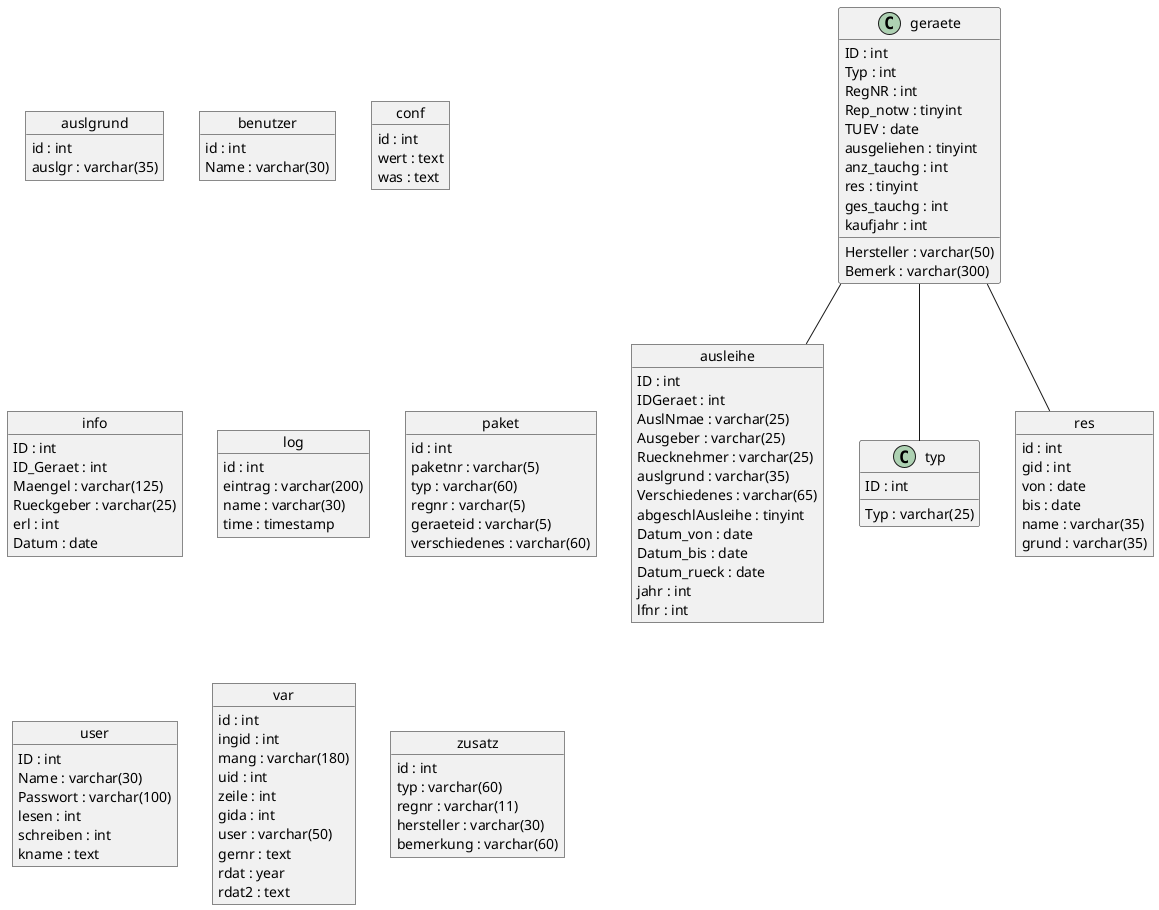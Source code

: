 '
' You can view this file using PlantUML:
' 	http://plantuml.sourceforge.net
'
@startuml

object ausleihe {
	ID : int
	IDGeraet : int
	AuslNmae : varchar(25)
	Ausgeber : varchar(25)
	Ruecknehmer : varchar(25)
	auslgrund : varchar(35)
	Verschiedenes : varchar(65)
	abgeschlAusleihe : tinyint
	Datum_von : date
	Datum_bis : date
	Datum_rueck : date
	jahr : int
	lfnr : int
}

geraete -- ausleihe 

object auslgrund {
	id : int
	auslgr : varchar(35)
}

object benutzer {
	id : int
	Name : varchar(30)
}

object conf {
	id : int
	wert : text
	was : text
}

object geraete {
	ID : int
	Typ : int
	RegNR : int
	Hersteller : varchar(50)
	Bemerk : varchar(300)
	Rep_notw : tinyint
	TUEV : date
	ausgeliehen : tinyint
	anz_tauchg : int
	res : tinyint
	ges_tauchg : int
	kaufjahr : int
}

geraete -- typ  

object info {
	ID : int
	ID_Geraet : int
	Maengel : varchar(125)
	Rueckgeber : varchar(25)
	erl : int
	Datum : date
}

object log {
	id : int
	eintrag : varchar(200)
	name : varchar(30)
	time : timestamp
}

object paket {
	id : int
	paketnr : varchar(5)
	typ : varchar(60)
	regnr : varchar(5)
	geraeteid : varchar(5)
	verschiedenes : varchar(60)
}

object res {
	id : int
	gid : int
	von : date
	bis : date
	name : varchar(35)
	grund : varchar(35)
}


geraete -- res

object typ {
	ID : int
	Typ : varchar(25)
}

object user {
	ID : int
	Name : varchar(30)
	Passwort : varchar(100)
	lesen : int
	schreiben : int
	kname : text
}

object var {
	id : int
	ingid : int
	mang : varchar(180)
	uid : int
	zeile : int
	gida : int
	user : varchar(50)
	gernr : text
	rdat : year
	rdat2 : text
}

object zusatz {
	id : int
	typ : varchar(60)
	regnr : varchar(11)
	hersteller : varchar(30)
	bemerkung : varchar(60)
}



@enduml
